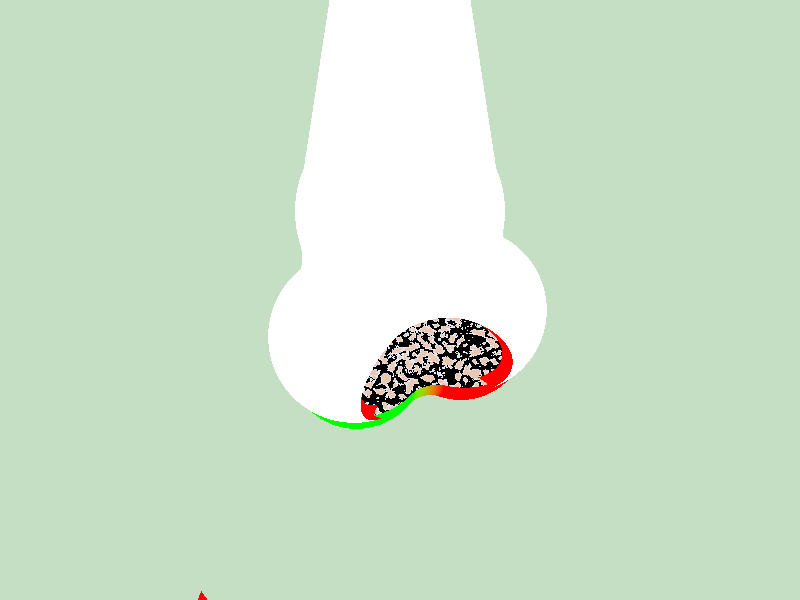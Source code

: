 #include "colors.inc"     
#include "textures.inc"

#declare Font="cyrvetic.ttf";
light_source{
	<-3,0,0>
	color White

}
light_source{
	<0,4,0>
	color White

}
light_source{
	<5.87,-6.5,6>
	color White

}
light_source{
	<10,-10,10>
	color White

}

camera{
	location<-5,-3,15>
	look_at<5.87,-6.5,3>
	sky <0,0,1>
	right<-image_width/image_height,0,0>
}
/*camera{
	location<1,10,3>
	look_at<0,0,0>
	sky <0,0,1>
	right<-image_width/image_height,0,0>
}*/

background { White}

plane{
    z,0
    //texture{    Jade }
    pigment{color PaleGreen}
}


difference{
      //union{
            blob{
                  threshold 0.2
                  sphere{
                        <5,-5,3>
                        3
                        1
                        pigment{color White}
                  }
                  sphere{
                        <5,-8,3>
                        3
                        1
                         pigment{color White}
                  }
                  sphere{
                        <7.6,-6.5,3>
                        3
                        1
                        pigment{color White}
                  }
         
                  
	            sphere{
	                  <5.87,-6.5,6>
	                  3
	                  2
	                  pigment{color White}
	            }
		            
            }
            
            
            
      //}
      union{
             blob{
                  threshold 0.2
                  sphere{
                        <5,-5,3>
                        2.5
                        1
                        pigment{color Green}
                  }
                  sphere{
                        <5,-8,3>
                        2.5
                        1
                         pigment{color Red}
                  }
                  sphere{
                        <7.6,-6.5,3>
                        2.5
                        1
                        pigment{color Yellow}
                  }
                  sphere{
                        <5.87,-6.5,6>
                        2.5
                        2
                        pigment{color Brown}
                  }
            }
		  sphere{
				<2.4,-6.5,3>
				2
				pigment{color Red}
			}
    
		}
		sphere{	//afin de faire passer la fumÃ©e dans le toit
		//centre N rayon M
			<0,0,0>
			1
			
			translate <5.87,-6.5,6+3*0.7>
		}
}
intersection{
      box{  //GJKL
            <2,-2,1>
            <10.6,-11,2>
            pigment{ Pink_Granite } 
      
      }
      
      blob{
                  threshold 0.2
                  sphere{
                        <5,-5,2>
                        2.5
                        1
                        pigment{color Green}
                  }
                  sphere{
                        <5,-8,2>
                        2.5
                        1
                         pigment{color Red}
                  }
                  sphere{
                        <7.6,-6.5,2>
                        2.5
                        1
                        pigment{color Yellow}
                  }
       }
            
      
}
//#declare H=<1.5,3.48>;
lathe{ //IHGD
            linear_spline
           2,
            
             <2.31,0.66>,
            <1,6>
            //<1.08,5.33>,
            //<0.2*1,0.2*6> 
            rotate <90,0,0>
            translate <5.87,-6.5,6>
            
            pigment{color White}
}
lathe{ //DJLK
            bezier_spline
           4,
            <1,6>,
             <1,3.28>,
            <1,2.4>,
            <1,0.06> 
            rotate <90,0,0>
           translate <5.87,-6.5,6>
            //translate <0,1,0>
            //translate <5.87,-3,6>
            pigment{color White}
}


/*cylinder{
	<1,6>
	<1,0>
	1
	translate <5.87,-6.5,6>
	
}*/



blob{
      threshold 0.05
      #for (i,0,3)
            sphere{
                  <0.5,0.5,0.5+i*0.5>
                  0.5
                  0.5
                  pigment{color Silver}
            }      
            
            sphere{
                  <0.5,1,0.75+i*0.5>
                  0.5
                  0.5
                  pigment{color Silver}
            }
            sphere{
                  <0.75,0.75,0.75+i*0.5>
                  0.5
                  0.5
                  pigment{color Silver}
            }
      #end
      scale <4,4,5>
      translate <4,-9,11>
      
      
}

#macro fleche(A,S,Coul1,Coul2,alph,rCyl,rCon,text1,sca,rot,trans)


	# local B=A*alph+S*(1-alph);



	cylinder{
	A B rCyl
	 	pigment{
			color Coul1
		}
	}
	cone {
		B rCon S 0
		pigment{
			color Coul2
		}
	} 
	text {
                ttf Font  
                text1
	        0.1, 0    
	        pigment{
			    color Coul1
		    }
                scale sca 
                rotate rot
                translate trans   
    } 


#end



#macro repereortho()
	fleche(<0,0,0>,<1,0,0>,Red,Red,0.3,0.1,0.15,"X",<0.3,0.3,0.3>,<90,0,0>,<0.5,0,0.2>)
	fleche(<0,0,0>,<0,1,0>,Cyan,Cyan,0.3,0.1,0.15,"Y",<0.3,0.3,0.3>,<90,0,90>,<0,0.5,0.2>)
	fleche(<0,0,0>,<0,0,1>,Green,Green,0.3,0.1,0.15,"Z",<0.3,0.3,0.3>,<90,0,90>,<0,0.2,0.5>)
	
#end

repereortho()

